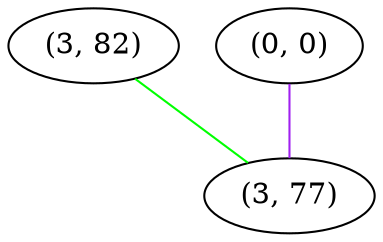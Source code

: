 graph "" {
"(3, 82)";
"(0, 0)";
"(3, 77)";
"(3, 82)" -- "(3, 77)"  [color=green, key=0, weight=2];
"(0, 0)" -- "(3, 77)"  [color=purple, key=0, weight=4];
}
